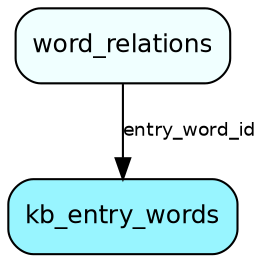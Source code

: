 digraph kb_entry_words  {
node [shape = box style="rounded, filled" fontname = "Helvetica" fontsize = "12" ]
edge [fontname = "Helvetica" fontsize = "9"]

kb_entry_words[fillcolor = "cadetblue1"]
word_relations[fillcolor = "azure1"]
word_relations -> kb_entry_words [label = "entry_word_id"]
}

